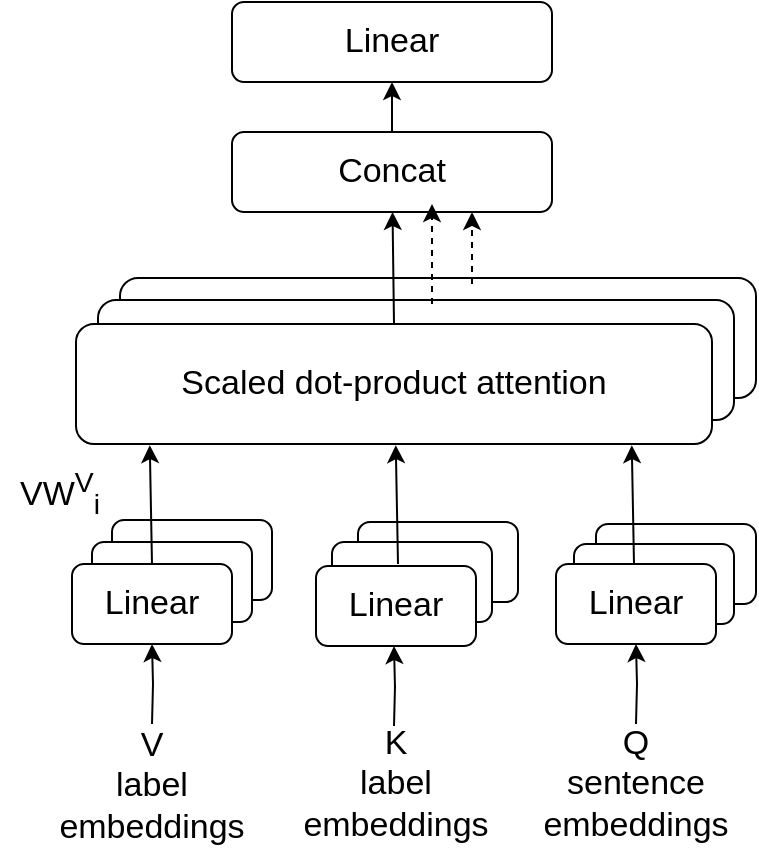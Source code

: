 <mxfile version="16.4.5" type="github">
  <diagram id="u1TdlP37AF8NgKS2AxjU" name="Page-1">
    <mxGraphModel dx="1054" dy="579" grid="1" gridSize="10" guides="1" tooltips="1" connect="1" arrows="1" fold="1" page="1" pageScale="1" pageWidth="850" pageHeight="1100" math="0" shadow="0">
      <root>
        <mxCell id="0" />
        <mxCell id="1" parent="0" />
        <mxCell id="vAh6UUQLaRG0RZP6ngGp-22" value="" style="rounded=1;whiteSpace=wrap;html=1;fontSize=17;" vertex="1" parent="1">
          <mxGeometry x="144" y="217" width="318" height="60" as="geometry" />
        </mxCell>
        <mxCell id="vAh6UUQLaRG0RZP6ngGp-21" value="" style="rounded=1;whiteSpace=wrap;html=1;fontSize=17;" vertex="1" parent="1">
          <mxGeometry x="133" y="228" width="318" height="60" as="geometry" />
        </mxCell>
        <mxCell id="vAh6UUQLaRG0RZP6ngGp-9" value="" style="rounded=1;whiteSpace=wrap;html=1;" vertex="1" parent="1">
          <mxGeometry x="382" y="340" width="80" height="40" as="geometry" />
        </mxCell>
        <mxCell id="vAh6UUQLaRG0RZP6ngGp-8" value="" style="rounded=1;whiteSpace=wrap;html=1;" vertex="1" parent="1">
          <mxGeometry x="371" y="350" width="80" height="40" as="geometry" />
        </mxCell>
        <mxCell id="vAh6UUQLaRG0RZP6ngGp-7" value="" style="rounded=1;whiteSpace=wrap;html=1;" vertex="1" parent="1">
          <mxGeometry x="263" y="339" width="80" height="40" as="geometry" />
        </mxCell>
        <mxCell id="vAh6UUQLaRG0RZP6ngGp-6" value="" style="rounded=1;whiteSpace=wrap;html=1;" vertex="1" parent="1">
          <mxGeometry x="250" y="349" width="80" height="40" as="geometry" />
        </mxCell>
        <mxCell id="vAh6UUQLaRG0RZP6ngGp-5" value="" style="rounded=1;whiteSpace=wrap;html=1;" vertex="1" parent="1">
          <mxGeometry x="140" y="338" width="80" height="40" as="geometry" />
        </mxCell>
        <mxCell id="vAh6UUQLaRG0RZP6ngGp-4" value="" style="rounded=1;whiteSpace=wrap;html=1;" vertex="1" parent="1">
          <mxGeometry x="130" y="349" width="80" height="40" as="geometry" />
        </mxCell>
        <mxCell id="vAh6UUQLaRG0RZP6ngGp-1" value="&lt;font style=&quot;font-size: 17px&quot;&gt;Linear&lt;/font&gt;" style="rounded=1;whiteSpace=wrap;html=1;" vertex="1" parent="1">
          <mxGeometry x="120" y="360" width="80" height="40" as="geometry" />
        </mxCell>
        <mxCell id="vAh6UUQLaRG0RZP6ngGp-2" value="&lt;font style=&quot;font-size: 17px&quot;&gt;Linear&lt;/font&gt;" style="rounded=1;whiteSpace=wrap;html=1;" vertex="1" parent="1">
          <mxGeometry x="242" y="361" width="80" height="40" as="geometry" />
        </mxCell>
        <mxCell id="vAh6UUQLaRG0RZP6ngGp-3" value="&lt;font style=&quot;font-size: 17px&quot;&gt;Linear&lt;/font&gt;" style="rounded=1;whiteSpace=wrap;html=1;" vertex="1" parent="1">
          <mxGeometry x="362" y="360" width="80" height="40" as="geometry" />
        </mxCell>
        <mxCell id="vAh6UUQLaRG0RZP6ngGp-17" value="" style="edgeStyle=orthogonalEdgeStyle;rounded=0;orthogonalLoop=1;jettySize=auto;html=1;fontSize=17;" edge="1" parent="1" target="vAh6UUQLaRG0RZP6ngGp-3">
          <mxGeometry relative="1" as="geometry">
            <mxPoint x="402" y="440" as="sourcePoint" />
          </mxGeometry>
        </mxCell>
        <mxCell id="vAh6UUQLaRG0RZP6ngGp-10" value="Q&lt;br&gt;sentence embeddings" style="text;html=1;strokeColor=none;fillColor=none;align=center;verticalAlign=middle;whiteSpace=wrap;rounded=0;fontSize=17;" vertex="1" parent="1">
          <mxGeometry x="352" y="445" width="100" height="49" as="geometry" />
        </mxCell>
        <mxCell id="vAh6UUQLaRG0RZP6ngGp-11" value="K&lt;br&gt;label embeddings" style="text;html=1;strokeColor=none;fillColor=none;align=center;verticalAlign=middle;whiteSpace=wrap;rounded=0;fontSize=17;" vertex="1" parent="1">
          <mxGeometry x="232" y="440" width="100" height="60" as="geometry" />
        </mxCell>
        <mxCell id="vAh6UUQLaRG0RZP6ngGp-13" value="" style="edgeStyle=orthogonalEdgeStyle;rounded=0;orthogonalLoop=1;jettySize=auto;html=1;fontSize=17;" edge="1" parent="1" target="vAh6UUQLaRG0RZP6ngGp-1">
          <mxGeometry relative="1" as="geometry">
            <mxPoint x="160" y="440" as="sourcePoint" />
          </mxGeometry>
        </mxCell>
        <mxCell id="vAh6UUQLaRG0RZP6ngGp-12" value="V&lt;br&gt;label&lt;br&gt;embeddings" style="text;html=1;strokeColor=none;fillColor=none;align=center;verticalAlign=middle;whiteSpace=wrap;rounded=0;fontSize=17;" vertex="1" parent="1">
          <mxGeometry x="110" y="441" width="100" height="60" as="geometry" />
        </mxCell>
        <mxCell id="vAh6UUQLaRG0RZP6ngGp-14" value="" style="edgeStyle=orthogonalEdgeStyle;rounded=0;orthogonalLoop=1;jettySize=auto;html=1;fontSize=17;" edge="1" parent="1">
          <mxGeometry relative="1" as="geometry">
            <mxPoint x="281" y="441" as="sourcePoint" />
            <mxPoint x="281" y="401" as="targetPoint" />
          </mxGeometry>
        </mxCell>
        <mxCell id="vAh6UUQLaRG0RZP6ngGp-18" value="Scaled dot-product attention" style="rounded=1;whiteSpace=wrap;html=1;fontSize=17;" vertex="1" parent="1">
          <mxGeometry x="122" y="240" width="318" height="60" as="geometry" />
        </mxCell>
        <mxCell id="vAh6UUQLaRG0RZP6ngGp-23" value="Concat" style="rounded=1;whiteSpace=wrap;html=1;fontSize=17;" vertex="1" parent="1">
          <mxGeometry x="200" y="144" width="160" height="40" as="geometry" />
        </mxCell>
        <mxCell id="vAh6UUQLaRG0RZP6ngGp-24" value="Linear" style="rounded=1;whiteSpace=wrap;html=1;fontSize=17;" vertex="1" parent="1">
          <mxGeometry x="200" y="79" width="160" height="40" as="geometry" />
        </mxCell>
        <mxCell id="vAh6UUQLaRG0RZP6ngGp-25" value="" style="endArrow=classic;html=1;rounded=0;fontSize=17;exitX=0.5;exitY=0;exitDx=0;exitDy=0;entryX=0.116;entryY=1.01;entryDx=0;entryDy=0;entryPerimeter=0;" edge="1" parent="1" source="vAh6UUQLaRG0RZP6ngGp-1" target="vAh6UUQLaRG0RZP6ngGp-18">
          <mxGeometry width="50" height="50" relative="1" as="geometry">
            <mxPoint x="150" y="350" as="sourcePoint" />
            <mxPoint x="150" y="310" as="targetPoint" />
          </mxGeometry>
        </mxCell>
        <mxCell id="vAh6UUQLaRG0RZP6ngGp-26" value="VW&lt;sup&gt;V&lt;/sup&gt;&lt;sub&gt;i&lt;/sub&gt;" style="text;html=1;strokeColor=none;fillColor=none;align=center;verticalAlign=middle;whiteSpace=wrap;rounded=0;fontSize=17;" vertex="1" parent="1">
          <mxGeometry x="84" y="310" width="60" height="30" as="geometry" />
        </mxCell>
        <mxCell id="vAh6UUQLaRG0RZP6ngGp-27" value="" style="endArrow=classic;html=1;rounded=0;fontSize=17;exitX=0.5;exitY=0;exitDx=0;exitDy=0;" edge="1" parent="1" source="vAh6UUQLaRG0RZP6ngGp-18" target="vAh6UUQLaRG0RZP6ngGp-23">
          <mxGeometry width="50" height="50" relative="1" as="geometry">
            <mxPoint x="280" y="230" as="sourcePoint" />
            <mxPoint x="330" y="180" as="targetPoint" />
          </mxGeometry>
        </mxCell>
        <mxCell id="vAh6UUQLaRG0RZP6ngGp-30" value="" style="endArrow=classic;html=1;rounded=0;fontSize=17;exitX=0.5;exitY=0;exitDx=0;exitDy=0;entryX=0.5;entryY=1;entryDx=0;entryDy=0;" edge="1" parent="1" source="vAh6UUQLaRG0RZP6ngGp-23" target="vAh6UUQLaRG0RZP6ngGp-24">
          <mxGeometry width="50" height="50" relative="1" as="geometry">
            <mxPoint x="280" y="170" as="sourcePoint" />
            <mxPoint x="330" y="120" as="targetPoint" />
          </mxGeometry>
        </mxCell>
        <mxCell id="vAh6UUQLaRG0RZP6ngGp-32" value="" style="endArrow=classic;html=1;rounded=0;fontSize=17;dashed=1;" edge="1" parent="1">
          <mxGeometry width="50" height="50" relative="1" as="geometry">
            <mxPoint x="300" y="230" as="sourcePoint" />
            <mxPoint x="300" y="180" as="targetPoint" />
          </mxGeometry>
        </mxCell>
        <mxCell id="vAh6UUQLaRG0RZP6ngGp-33" value="" style="endArrow=classic;html=1;rounded=0;fontSize=17;entryX=0.75;entryY=1;entryDx=0;entryDy=0;dashed=1;" edge="1" parent="1" target="vAh6UUQLaRG0RZP6ngGp-23">
          <mxGeometry width="50" height="50" relative="1" as="geometry">
            <mxPoint x="320" y="220" as="sourcePoint" />
            <mxPoint x="370" y="180" as="targetPoint" />
          </mxGeometry>
        </mxCell>
        <mxCell id="vAh6UUQLaRG0RZP6ngGp-36" value="" style="endArrow=classic;html=1;rounded=0;fontSize=17;exitX=0.5;exitY=0;exitDx=0;exitDy=0;entryX=0.116;entryY=1.01;entryDx=0;entryDy=0;entryPerimeter=0;" edge="1" parent="1">
          <mxGeometry width="50" height="50" relative="1" as="geometry">
            <mxPoint x="283" y="360" as="sourcePoint" />
            <mxPoint x="281.888" y="300.6" as="targetPoint" />
          </mxGeometry>
        </mxCell>
        <mxCell id="vAh6UUQLaRG0RZP6ngGp-37" value="" style="endArrow=classic;html=1;rounded=0;fontSize=17;exitX=0.5;exitY=0;exitDx=0;exitDy=0;entryX=0.116;entryY=1.01;entryDx=0;entryDy=0;entryPerimeter=0;" edge="1" parent="1">
          <mxGeometry width="50" height="50" relative="1" as="geometry">
            <mxPoint x="401" y="360" as="sourcePoint" />
            <mxPoint x="399.888" y="300.6" as="targetPoint" />
          </mxGeometry>
        </mxCell>
      </root>
    </mxGraphModel>
  </diagram>
</mxfile>
